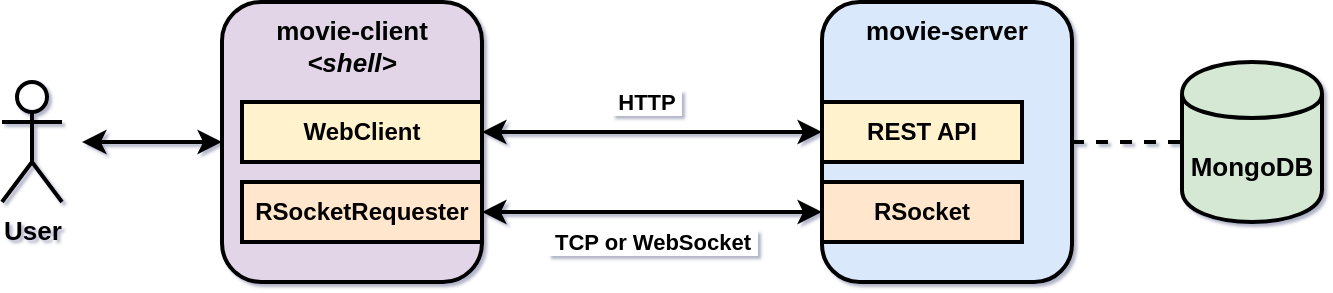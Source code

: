 <mxfile version="13.4.1" type="google"><diagram id="AL-xGpNweMuz56LorjrK" name="Page-1"><mxGraphModel dx="786" dy="527" grid="1" gridSize="10" guides="1" tooltips="1" connect="1" arrows="1" fold="1" page="1" pageScale="1" pageWidth="850" pageHeight="1100" math="0" shadow="1"><root><mxCell id="0"/><mxCell id="1" parent="0"/><mxCell id="YydQUhg_v_5kmP6T5Lx2-1" value="&lt;b&gt;&lt;font style=&quot;font-size: 13px&quot;&gt;movie-client&lt;br&gt;&lt;i&gt;&amp;lt;shell&amp;gt;&lt;/i&gt;&lt;br&gt;&lt;/font&gt;&lt;/b&gt;" style="rounded=1;whiteSpace=wrap;html=1;strokeWidth=2;verticalAlign=top;fillColor=#e1d5e7;" vertex="1" parent="1"><mxGeometry x="190" y="40" width="130" height="140" as="geometry"/></mxCell><mxCell id="YydQUhg_v_5kmP6T5Lx2-2" value="&lt;b&gt;&lt;font style=&quot;font-size: 13px&quot;&gt;movie-server&lt;/font&gt;&lt;/b&gt;" style="rounded=1;whiteSpace=wrap;html=1;strokeWidth=2;verticalAlign=top;fillColor=#dae8fc;" vertex="1" parent="1"><mxGeometry x="490" y="40" width="125" height="140" as="geometry"/></mxCell><mxCell id="YydQUhg_v_5kmP6T5Lx2-3" value="&lt;b&gt;&lt;font style=&quot;font-size: 13px&quot;&gt;MongoDB&lt;/font&gt;&lt;/b&gt;" style="shape=cylinder;whiteSpace=wrap;html=1;boundedLbl=1;backgroundOutline=1;strokeWidth=2;fillColor=#d5e8d4;" vertex="1" parent="1"><mxGeometry x="670" y="70" width="70" height="80" as="geometry"/></mxCell><mxCell id="YydQUhg_v_5kmP6T5Lx2-4" value="&lt;b&gt;&lt;font style=&quot;font-size: 13px&quot;&gt;User&lt;/font&gt;&lt;/b&gt;" style="shape=umlActor;verticalLabelPosition=bottom;verticalAlign=top;html=1;outlineConnect=0;strokeWidth=2;" vertex="1" parent="1"><mxGeometry x="80" y="80" width="30" height="60" as="geometry"/></mxCell><mxCell id="YydQUhg_v_5kmP6T5Lx2-5" value="" style="endArrow=none;dashed=1;html=1;exitX=1;exitY=0.5;exitDx=0;exitDy=0;entryX=0;entryY=0.5;entryDx=0;entryDy=0;strokeWidth=2;" edge="1" parent="1" source="YydQUhg_v_5kmP6T5Lx2-2" target="YydQUhg_v_5kmP6T5Lx2-3"><mxGeometry width="50" height="50" relative="1" as="geometry"><mxPoint x="630" y="140" as="sourcePoint"/><mxPoint x="680" y="90" as="targetPoint"/></mxGeometry></mxCell><mxCell id="YydQUhg_v_5kmP6T5Lx2-6" value="" style="endArrow=classic;startArrow=classic;html=1;strokeWidth=2;entryX=0;entryY=0.5;entryDx=0;entryDy=0;" edge="1" parent="1" target="YydQUhg_v_5kmP6T5Lx2-1"><mxGeometry width="50" height="50" relative="1" as="geometry"><mxPoint x="120" y="110" as="sourcePoint"/><mxPoint x="180" y="80" as="targetPoint"/></mxGeometry></mxCell><mxCell id="YydQUhg_v_5kmP6T5Lx2-7" value="&lt;b&gt;REST API&lt;/b&gt;" style="rounded=0;whiteSpace=wrap;html=1;strokeWidth=2;fillColor=#fff2cc;" vertex="1" parent="1"><mxGeometry x="490" y="90" width="100" height="30" as="geometry"/></mxCell><mxCell id="YydQUhg_v_5kmP6T5Lx2-10" value="&lt;b&gt;RSocket&lt;/b&gt;" style="rounded=0;whiteSpace=wrap;html=1;strokeWidth=2;fillColor=#ffe6cc;" vertex="1" parent="1"><mxGeometry x="490" y="130" width="100" height="30" as="geometry"/></mxCell><mxCell id="YydQUhg_v_5kmP6T5Lx2-11" value="&lt;b&gt;WebClient&lt;/b&gt;" style="rounded=0;whiteSpace=wrap;html=1;strokeWidth=2;fillColor=#fff2cc;" vertex="1" parent="1"><mxGeometry x="200" y="90" width="120" height="30" as="geometry"/></mxCell><mxCell id="YydQUhg_v_5kmP6T5Lx2-12" value="&lt;b&gt;RSocketRequester&lt;/b&gt;" style="rounded=0;whiteSpace=wrap;html=1;strokeWidth=2;fillColor=#ffe6cc;" vertex="1" parent="1"><mxGeometry x="200" y="130" width="120" height="30" as="geometry"/></mxCell><mxCell id="YydQUhg_v_5kmP6T5Lx2-13" value="" style="endArrow=classic;startArrow=classic;html=1;strokeWidth=2;exitX=1;exitY=0.5;exitDx=0;exitDy=0;entryX=0;entryY=0.5;entryDx=0;entryDy=0;" edge="1" parent="1" source="YydQUhg_v_5kmP6T5Lx2-12" target="YydQUhg_v_5kmP6T5Lx2-10"><mxGeometry width="50" height="50" relative="1" as="geometry"><mxPoint x="330" y="130" as="sourcePoint"/><mxPoint x="380" y="80" as="targetPoint"/></mxGeometry></mxCell><mxCell id="YydQUhg_v_5kmP6T5Lx2-16" value="&lt;b&gt;&amp;nbsp;TCP or WebSocket&amp;nbsp;&lt;/b&gt;" style="edgeLabel;html=1;align=center;verticalAlign=middle;resizable=0;points=[];" vertex="1" connectable="0" parent="YydQUhg_v_5kmP6T5Lx2-13"><mxGeometry y="-1" relative="1" as="geometry"><mxPoint y="14" as="offset"/></mxGeometry></mxCell><mxCell id="YydQUhg_v_5kmP6T5Lx2-14" value="" style="endArrow=classic;startArrow=classic;html=1;strokeWidth=2;entryX=0;entryY=0.5;entryDx=0;entryDy=0;exitX=1;exitY=0.5;exitDx=0;exitDy=0;" edge="1" parent="1" source="YydQUhg_v_5kmP6T5Lx2-11" target="YydQUhg_v_5kmP6T5Lx2-7"><mxGeometry width="50" height="50" relative="1" as="geometry"><mxPoint x="320" y="110" as="sourcePoint"/><mxPoint x="390" y="109.5" as="targetPoint"/></mxGeometry></mxCell><mxCell id="YydQUhg_v_5kmP6T5Lx2-15" value="&lt;b&gt;&amp;nbsp;HTTP&amp;nbsp;&lt;/b&gt;" style="edgeLabel;html=1;align=center;verticalAlign=middle;resizable=0;points=[];" vertex="1" connectable="0" parent="YydQUhg_v_5kmP6T5Lx2-14"><mxGeometry x="-0.133" y="2" relative="1" as="geometry"><mxPoint x="8" y="-13" as="offset"/></mxGeometry></mxCell></root></mxGraphModel></diagram></mxfile>
